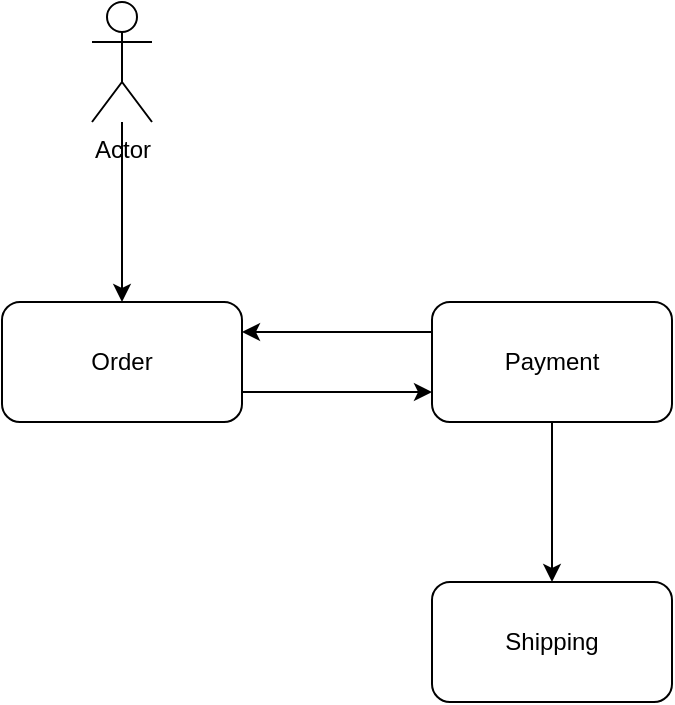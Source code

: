 <mxfile version="20.6.0" type="github">
  <diagram id="OopLQpDXogEL0hIuKpIz" name="Page-1">
    <mxGraphModel dx="782" dy="441" grid="1" gridSize="10" guides="1" tooltips="1" connect="1" arrows="1" fold="1" page="1" pageScale="1" pageWidth="850" pageHeight="1100" math="0" shadow="0">
      <root>
        <mxCell id="0" />
        <mxCell id="1" parent="0" />
        <mxCell id="0Cz3wnj8ZdgZGPDhsdYK-4" style="edgeStyle=orthogonalEdgeStyle;rounded=0;orthogonalLoop=1;jettySize=auto;html=1;entryX=0.5;entryY=0;entryDx=0;entryDy=0;" edge="1" parent="1" source="0Cz3wnj8ZdgZGPDhsdYK-2" target="0Cz3wnj8ZdgZGPDhsdYK-3">
          <mxGeometry relative="1" as="geometry" />
        </mxCell>
        <mxCell id="0Cz3wnj8ZdgZGPDhsdYK-2" value="Actor" style="shape=umlActor;verticalLabelPosition=bottom;verticalAlign=top;html=1;outlineConnect=0;" vertex="1" parent="1">
          <mxGeometry x="280" y="40" width="30" height="60" as="geometry" />
        </mxCell>
        <mxCell id="0Cz3wnj8ZdgZGPDhsdYK-8" style="edgeStyle=orthogonalEdgeStyle;rounded=0;orthogonalLoop=1;jettySize=auto;html=1;exitX=1;exitY=0.75;exitDx=0;exitDy=0;entryX=0;entryY=0.75;entryDx=0;entryDy=0;" edge="1" parent="1" source="0Cz3wnj8ZdgZGPDhsdYK-3" target="0Cz3wnj8ZdgZGPDhsdYK-5">
          <mxGeometry relative="1" as="geometry" />
        </mxCell>
        <mxCell id="0Cz3wnj8ZdgZGPDhsdYK-3" value="Order" style="rounded=1;whiteSpace=wrap;html=1;" vertex="1" parent="1">
          <mxGeometry x="235" y="190" width="120" height="60" as="geometry" />
        </mxCell>
        <mxCell id="0Cz3wnj8ZdgZGPDhsdYK-9" style="edgeStyle=orthogonalEdgeStyle;rounded=0;orthogonalLoop=1;jettySize=auto;html=1;exitX=0;exitY=0.25;exitDx=0;exitDy=0;entryX=1;entryY=0.25;entryDx=0;entryDy=0;" edge="1" parent="1" source="0Cz3wnj8ZdgZGPDhsdYK-5" target="0Cz3wnj8ZdgZGPDhsdYK-3">
          <mxGeometry relative="1" as="geometry" />
        </mxCell>
        <mxCell id="0Cz3wnj8ZdgZGPDhsdYK-11" value="" style="edgeStyle=orthogonalEdgeStyle;rounded=0;orthogonalLoop=1;jettySize=auto;html=1;" edge="1" parent="1" source="0Cz3wnj8ZdgZGPDhsdYK-5" target="0Cz3wnj8ZdgZGPDhsdYK-10">
          <mxGeometry relative="1" as="geometry" />
        </mxCell>
        <mxCell id="0Cz3wnj8ZdgZGPDhsdYK-5" value="Payment" style="rounded=1;whiteSpace=wrap;html=1;" vertex="1" parent="1">
          <mxGeometry x="450" y="190" width="120" height="60" as="geometry" />
        </mxCell>
        <mxCell id="0Cz3wnj8ZdgZGPDhsdYK-10" value="Shipping" style="whiteSpace=wrap;html=1;rounded=1;" vertex="1" parent="1">
          <mxGeometry x="450" y="330" width="120" height="60" as="geometry" />
        </mxCell>
      </root>
    </mxGraphModel>
  </diagram>
</mxfile>

